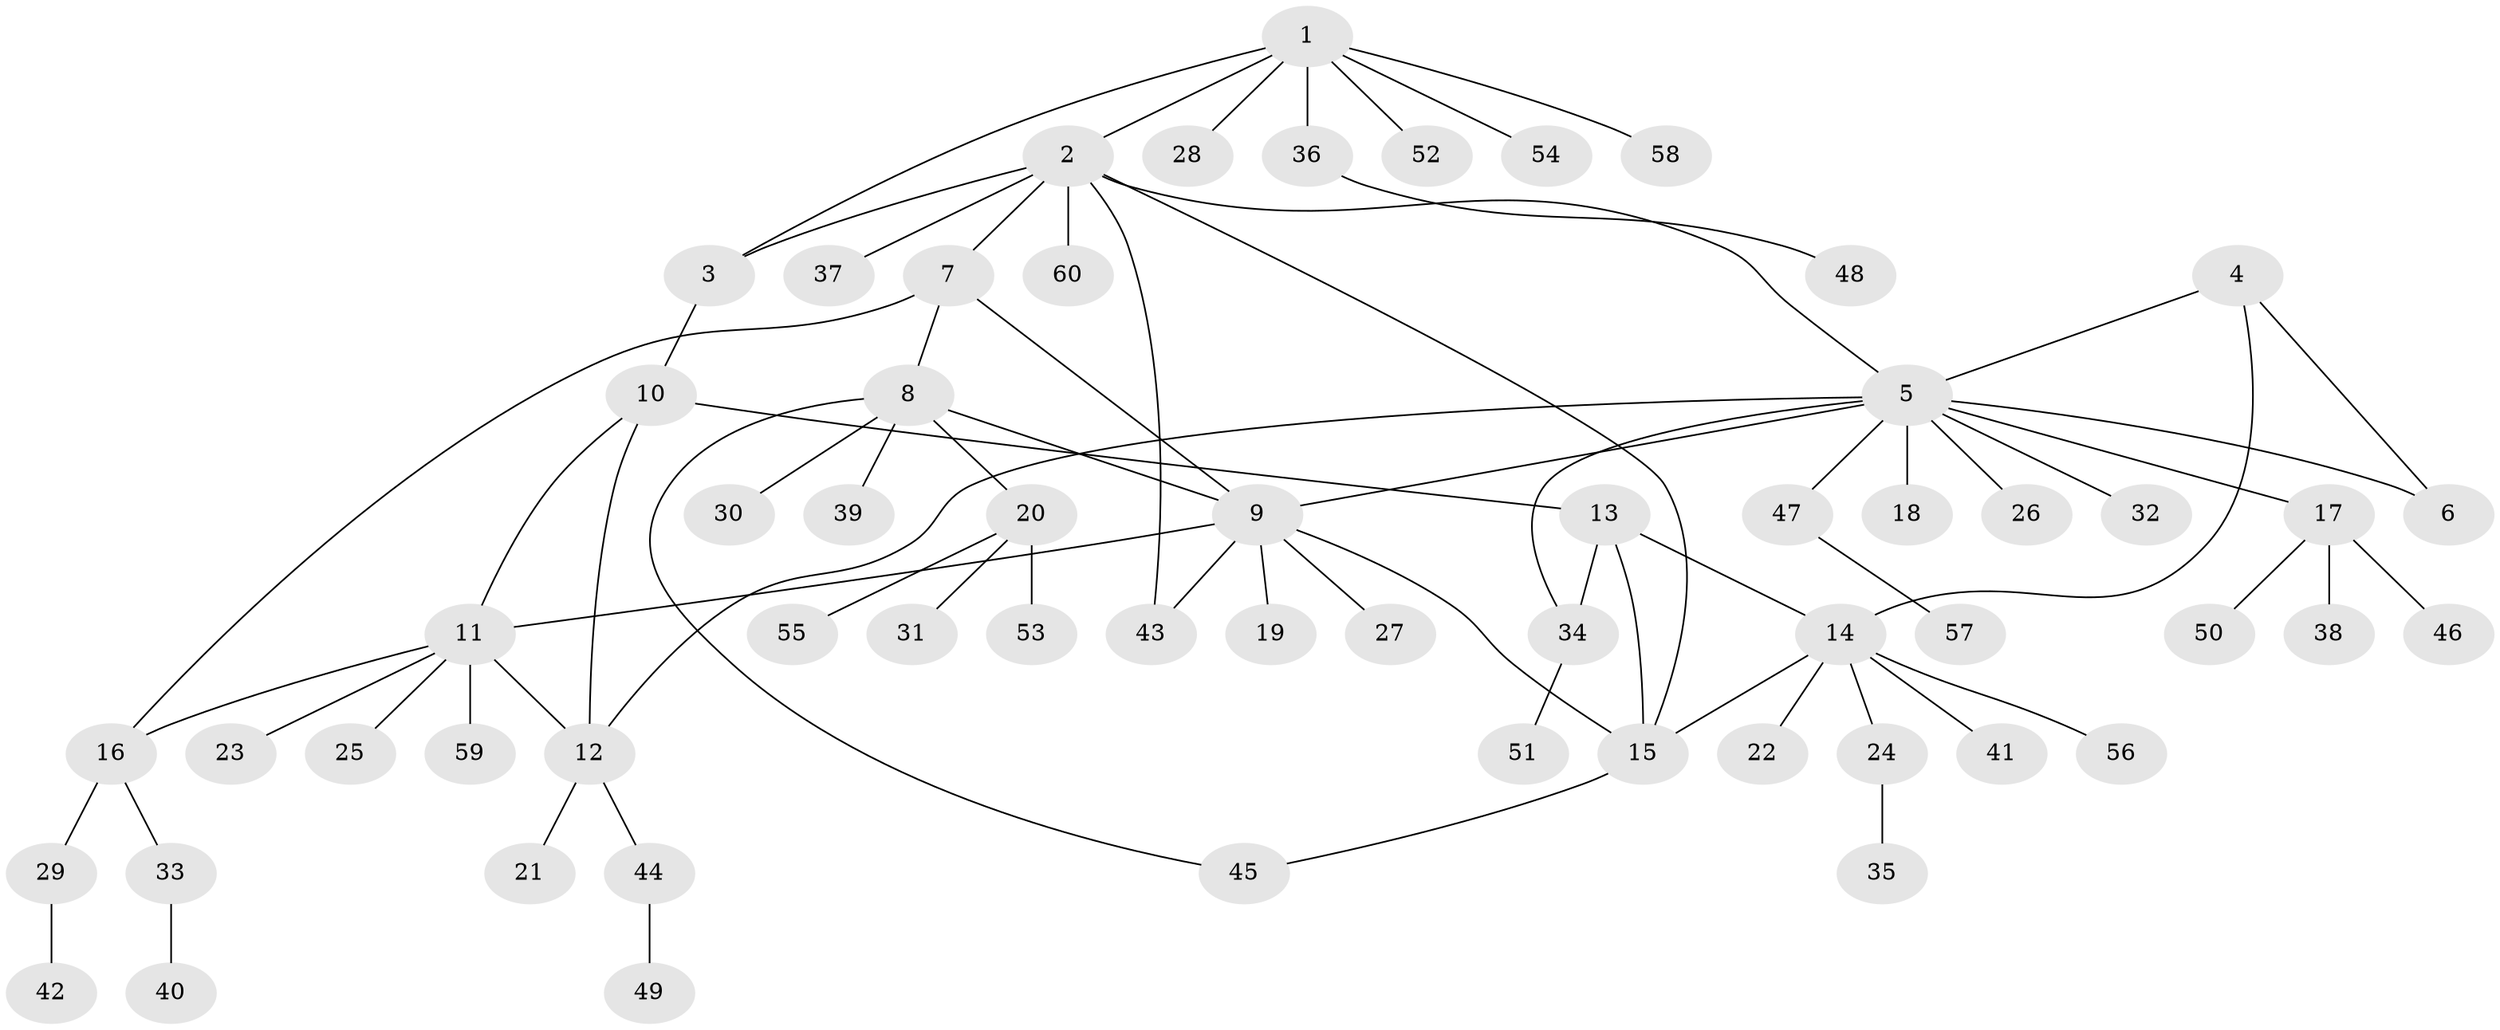 // coarse degree distribution, {6: 0.05555555555555555, 5: 0.08333333333333333, 2: 0.027777777777777776, 10: 0.027777777777777776, 8: 0.027777777777777776, 4: 0.08333333333333333, 7: 0.027777777777777776, 1: 0.6666666666666666}
// Generated by graph-tools (version 1.1) at 2025/19/03/04/25 18:19:30]
// undirected, 60 vertices, 74 edges
graph export_dot {
graph [start="1"]
  node [color=gray90,style=filled];
  1;
  2;
  3;
  4;
  5;
  6;
  7;
  8;
  9;
  10;
  11;
  12;
  13;
  14;
  15;
  16;
  17;
  18;
  19;
  20;
  21;
  22;
  23;
  24;
  25;
  26;
  27;
  28;
  29;
  30;
  31;
  32;
  33;
  34;
  35;
  36;
  37;
  38;
  39;
  40;
  41;
  42;
  43;
  44;
  45;
  46;
  47;
  48;
  49;
  50;
  51;
  52;
  53;
  54;
  55;
  56;
  57;
  58;
  59;
  60;
  1 -- 2;
  1 -- 3;
  1 -- 28;
  1 -- 36;
  1 -- 52;
  1 -- 54;
  1 -- 58;
  2 -- 3;
  2 -- 5;
  2 -- 7;
  2 -- 15;
  2 -- 37;
  2 -- 43;
  2 -- 60;
  3 -- 10;
  4 -- 5;
  4 -- 6;
  4 -- 14;
  5 -- 6;
  5 -- 9;
  5 -- 12;
  5 -- 17;
  5 -- 18;
  5 -- 26;
  5 -- 32;
  5 -- 34;
  5 -- 47;
  7 -- 8;
  7 -- 9;
  7 -- 16;
  8 -- 9;
  8 -- 20;
  8 -- 30;
  8 -- 39;
  8 -- 45;
  9 -- 11;
  9 -- 15;
  9 -- 19;
  9 -- 27;
  9 -- 43;
  10 -- 11;
  10 -- 12;
  10 -- 13;
  11 -- 12;
  11 -- 16;
  11 -- 23;
  11 -- 25;
  11 -- 59;
  12 -- 21;
  12 -- 44;
  13 -- 14;
  13 -- 15;
  13 -- 34;
  14 -- 15;
  14 -- 22;
  14 -- 24;
  14 -- 41;
  14 -- 56;
  15 -- 45;
  16 -- 29;
  16 -- 33;
  17 -- 38;
  17 -- 46;
  17 -- 50;
  20 -- 31;
  20 -- 53;
  20 -- 55;
  24 -- 35;
  29 -- 42;
  33 -- 40;
  34 -- 51;
  36 -- 48;
  44 -- 49;
  47 -- 57;
}
